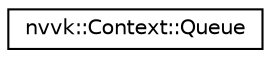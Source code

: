 digraph "Graphical Class Hierarchy"
{
 // LATEX_PDF_SIZE
  edge [fontname="Helvetica",fontsize="10",labelfontname="Helvetica",labelfontsize="10"];
  node [fontname="Helvetica",fontsize="10",shape=record];
  rankdir="LR";
  Node0 [label="nvvk::Context::Queue",height=0.2,width=0.4,color="black", fillcolor="white", style="filled",URL="$structnvvk_1_1_context_1_1_queue.html",tooltip=" "];
}
